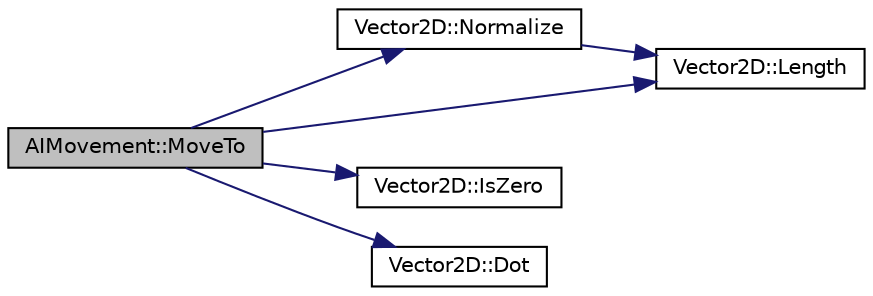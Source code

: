 digraph "AIMovement::MoveTo"
{
  edge [fontname="Helvetica",fontsize="10",labelfontname="Helvetica",labelfontsize="10"];
  node [fontname="Helvetica",fontsize="10",shape=record];
  rankdir="LR";
  Node1 [label="AIMovement::MoveTo",height=0.2,width=0.4,color="black", fillcolor="grey75", style="filled" fontcolor="black"];
  Node1 -> Node2 [color="midnightblue",fontsize="10",style="solid",fontname="Helvetica"];
  Node2 [label="Vector2D::Normalize",height=0.2,width=0.4,color="black", fillcolor="white", style="filled",URL="$struct_vector2_d.html#ac68f4dafca1639747c67c1b01e3a9f28"];
  Node2 -> Node3 [color="midnightblue",fontsize="10",style="solid",fontname="Helvetica"];
  Node3 [label="Vector2D::Length",height=0.2,width=0.4,color="black", fillcolor="white", style="filled",URL="$struct_vector2_d.html#aa0231916feba122df89eb6cd9cf42b02"];
  Node1 -> Node4 [color="midnightblue",fontsize="10",style="solid",fontname="Helvetica"];
  Node4 [label="Vector2D::IsZero",height=0.2,width=0.4,color="black", fillcolor="white", style="filled",URL="$struct_vector2_d.html#a2f54403f6460b53f0923873bd248ab43"];
  Node1 -> Node3 [color="midnightblue",fontsize="10",style="solid",fontname="Helvetica"];
  Node1 -> Node5 [color="midnightblue",fontsize="10",style="solid",fontname="Helvetica"];
  Node5 [label="Vector2D::Dot",height=0.2,width=0.4,color="black", fillcolor="white", style="filled",URL="$struct_vector2_d.html#a83b3a76f8452b8dd9d86599d59090a67"];
}
